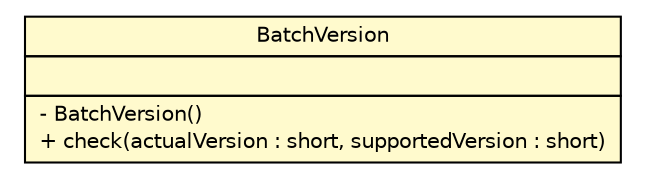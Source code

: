 #!/usr/local/bin/dot
#
# Class diagram 
# Generated by UMLGraph version R5_6 (http://www.umlgraph.org/)
#

digraph G {
	edge [fontname="Helvetica",fontsize=10,labelfontname="Helvetica",labelfontsize=10];
	node [fontname="Helvetica",fontsize=10,shape=plaintext];
	nodesep=0.25;
	ranksep=0.5;
	// org.ietf.nea.pb.validate.rules.BatchVersion
	c25244 [label=<<table title="org.ietf.nea.pb.validate.rules.BatchVersion" border="0" cellborder="1" cellspacing="0" cellpadding="2" port="p" bgcolor="lemonChiffon" href="./BatchVersion.html">
		<tr><td><table border="0" cellspacing="0" cellpadding="1">
<tr><td align="center" balign="center"> BatchVersion </td></tr>
		</table></td></tr>
		<tr><td><table border="0" cellspacing="0" cellpadding="1">
<tr><td align="left" balign="left">  </td></tr>
		</table></td></tr>
		<tr><td><table border="0" cellspacing="0" cellpadding="1">
<tr><td align="left" balign="left"> - BatchVersion() </td></tr>
<tr><td align="left" balign="left"> + check(actualVersion : short, supportedVersion : short) </td></tr>
		</table></td></tr>
		</table>>, URL="./BatchVersion.html", fontname="Helvetica", fontcolor="black", fontsize=10.0];
}

